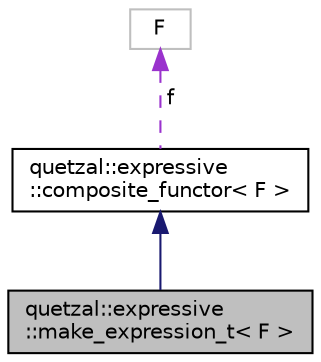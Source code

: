 digraph "quetzal::expressive::make_expression_t&lt; F &gt;"
{
 // LATEX_PDF_SIZE
  edge [fontname="Helvetica",fontsize="10",labelfontname="Helvetica",labelfontsize="10"];
  node [fontname="Helvetica",fontsize="10",shape=record];
  Node2 [label="quetzal::expressive\l::make_expression_t\< F \>",height=0.2,width=0.4,color="black", fillcolor="grey75", style="filled", fontcolor="black",tooltip=" "];
  Node3 -> Node2 [dir="back",color="midnightblue",fontsize="10",style="solid",fontname="Helvetica"];
  Node3 [label="quetzal::expressive\l::composite_functor\< F \>",height=0.2,width=0.4,color="black", fillcolor="white", style="filled",URL="$structquetzal_1_1expressive_1_1composite__functor_3_01_f_01_4.html",tooltip=" "];
  Node4 -> Node3 [dir="back",color="darkorchid3",fontsize="10",style="dashed",label=" f" ,fontname="Helvetica"];
  Node4 [label="F",height=0.2,width=0.4,color="grey75", fillcolor="white", style="filled",tooltip=" "];
}
